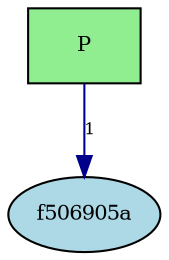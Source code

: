 digraph EG {
  rankdir=TB;
  compound=true;
  node [fontsize=10];

  "pred_e_ad732c50" [label="P", shape=box, style=filled, fillcolor=lightgreen];
  "Vertex(id='v_f506905a', label=None, is_generic=True)" [label="f506905a", shape=ellipse, style=filled, fillcolor=lightblue];
  // ν mapping connections
  "pred_e_ad732c50" -> "Vertex(id='v_f506905a', label=None, is_generic=True)" [label="1", color=darkblue, fontsize=8];
}